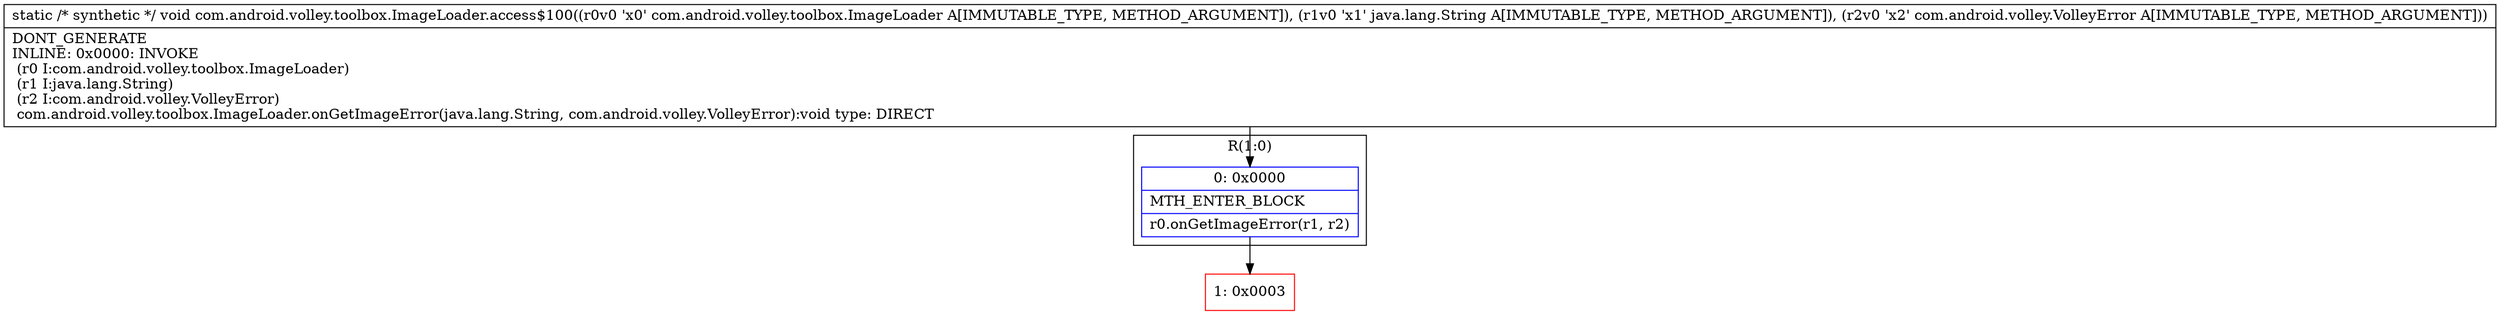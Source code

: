digraph "CFG forcom.android.volley.toolbox.ImageLoader.access$100(Lcom\/android\/volley\/toolbox\/ImageLoader;Ljava\/lang\/String;Lcom\/android\/volley\/VolleyError;)V" {
subgraph cluster_Region_1142481737 {
label = "R(1:0)";
node [shape=record,color=blue];
Node_0 [shape=record,label="{0\:\ 0x0000|MTH_ENTER_BLOCK\l|r0.onGetImageError(r1, r2)\l}"];
}
Node_1 [shape=record,color=red,label="{1\:\ 0x0003}"];
MethodNode[shape=record,label="{static \/* synthetic *\/ void com.android.volley.toolbox.ImageLoader.access$100((r0v0 'x0' com.android.volley.toolbox.ImageLoader A[IMMUTABLE_TYPE, METHOD_ARGUMENT]), (r1v0 'x1' java.lang.String A[IMMUTABLE_TYPE, METHOD_ARGUMENT]), (r2v0 'x2' com.android.volley.VolleyError A[IMMUTABLE_TYPE, METHOD_ARGUMENT]))  | DONT_GENERATE\lINLINE: 0x0000: INVOKE  \l  (r0 I:com.android.volley.toolbox.ImageLoader)\l  (r1 I:java.lang.String)\l  (r2 I:com.android.volley.VolleyError)\l com.android.volley.toolbox.ImageLoader.onGetImageError(java.lang.String, com.android.volley.VolleyError):void type: DIRECT\l}"];
MethodNode -> Node_0;
Node_0 -> Node_1;
}


